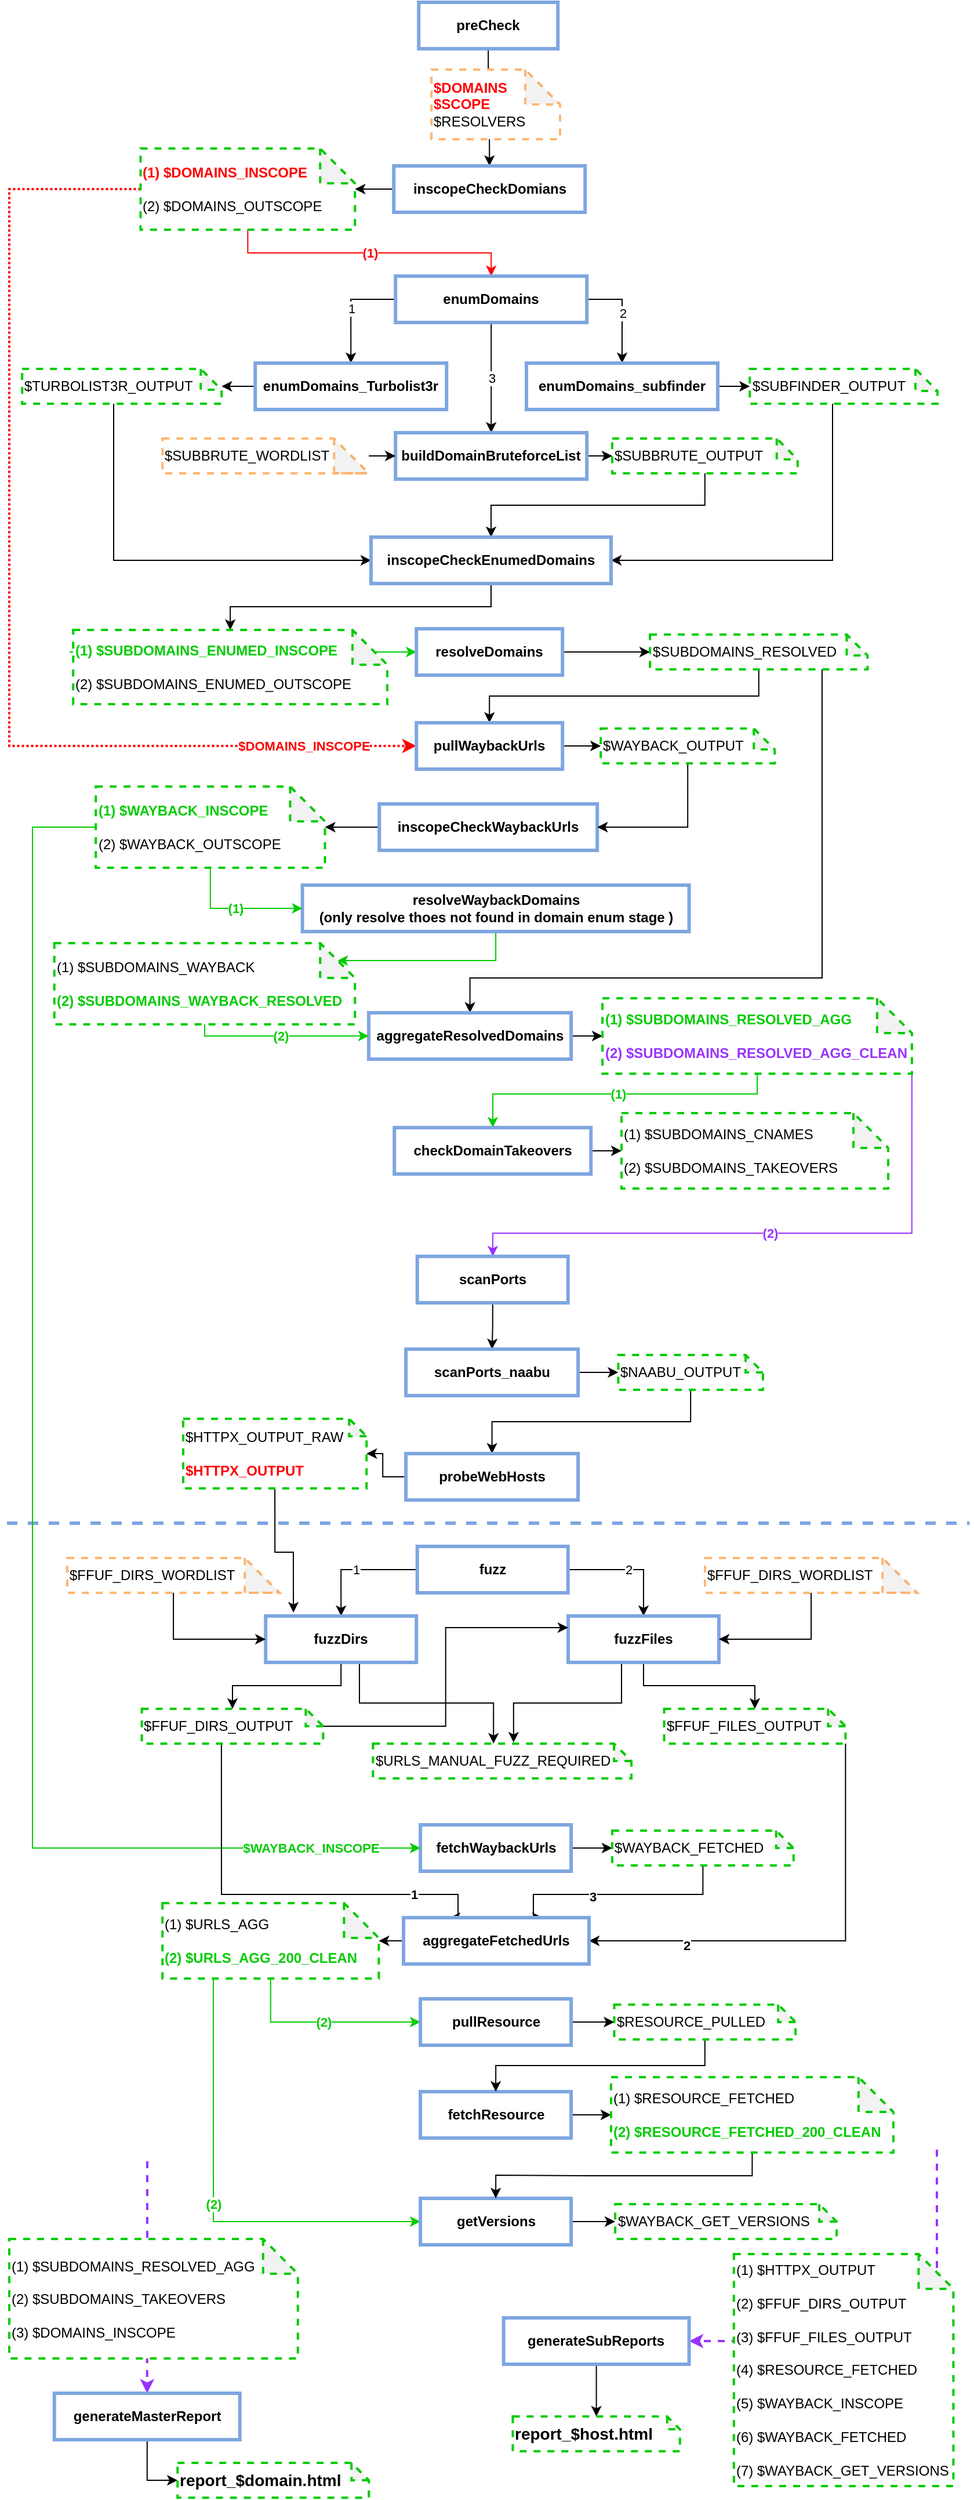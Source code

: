 <mxfile version="16.1.0" type="github">
  <diagram id="LXGc0nrao9tOf8FtnGRV" name="Page-1">
    <mxGraphModel dx="1422" dy="1840" grid="1" gridSize="10" guides="1" tooltips="1" connect="1" arrows="1" fold="1" page="1" pageScale="1" pageWidth="850" pageHeight="1100" math="0" shadow="0">
      <root>
        <mxCell id="0" />
        <mxCell id="1" parent="0" />
        <mxCell id="hxtKhS2xhQQcA1EdJUfB-22" value="" style="endArrow=classic;html=1;rounded=0;fontColor=default;strokeColor=#9933FF;strokeWidth=2;dashed=1;entryX=1;entryY=0.5;entryDx=0;entryDy=0;" parent="1" target="hxtKhS2xhQQcA1EdJUfB-13" edge="1">
          <mxGeometry width="50" height="50" relative="1" as="geometry">
            <mxPoint x="810" y="790" as="sourcePoint" />
            <mxPoint x="609.0" y="952" as="targetPoint" />
            <Array as="points">
              <mxPoint x="810" y="955" />
            </Array>
          </mxGeometry>
        </mxCell>
        <mxCell id="hxtKhS2xhQQcA1EdJUfB-20" value="" style="endArrow=classic;html=1;rounded=0;fontColor=default;strokeColor=#9933FF;strokeWidth=2;dashed=1;entryX=0.5;entryY=0;entryDx=0;entryDy=0;" parent="1" target="hxtKhS2xhQQcA1EdJUfB-14" edge="1">
          <mxGeometry width="50" height="50" relative="1" as="geometry">
            <mxPoint x="129" y="800" as="sourcePoint" />
            <mxPoint x="128.62" y="990" as="targetPoint" />
          </mxGeometry>
        </mxCell>
        <mxCell id="cuUn9cVlMo7e2SbROQ6p-47" style="edgeStyle=orthogonalEdgeStyle;rounded=0;orthogonalLoop=1;jettySize=auto;html=1;entryX=0;entryY=0.5;entryDx=0;entryDy=0;exitX=0;exitY=0.5;exitDx=0;exitDy=0;exitPerimeter=0;" parent="1" edge="1">
          <mxGeometry relative="1" as="geometry">
            <Array as="points">
              <mxPoint x="80" y="575" />
              <mxPoint x="80" y="790" />
            </Array>
            <mxPoint x="156.88" y="575" as="sourcePoint" />
          </mxGeometry>
        </mxCell>
        <mxCell id="lCqJjcsIj8VYBYGs8iK9-1" style="edgeStyle=orthogonalEdgeStyle;rounded=0;orthogonalLoop=1;jettySize=auto;html=1;entryX=0.5;entryY=0;entryDx=0;entryDy=0;" parent="1" source="lCqJjcsIj8VYBYGs8iK9-2" target="lCqJjcsIj8VYBYGs8iK9-10" edge="1">
          <mxGeometry relative="1" as="geometry">
            <mxPoint x="423.12" y="-921" as="targetPoint" />
          </mxGeometry>
        </mxCell>
        <mxCell id="lCqJjcsIj8VYBYGs8iK9-2" value="preCheck" style="rounded=0;whiteSpace=wrap;html=1;strokeColor=#7EA6E0;strokeWidth=3;fontStyle=1" parent="1" vertex="1">
          <mxGeometry x="363.12" y="-1061" width="120" height="40" as="geometry" />
        </mxCell>
        <mxCell id="lCqJjcsIj8VYBYGs8iK9-3" value="&lt;div&gt;&lt;b&gt;&lt;font color=&quot;#FF0000&quot;&gt;$DOMAINS&lt;/font&gt;&lt;/b&gt;&lt;/div&gt;&lt;div&gt;&lt;b&gt;&lt;font color=&quot;#FF0000&quot;&gt;$SCOPE&lt;/font&gt;&lt;/b&gt;&lt;/div&gt;&lt;div&gt;$RESOLVERS&lt;br&gt;&lt;/div&gt;" style="shape=note;whiteSpace=wrap;html=1;backgroundOutline=1;darkOpacity=0.05;dashed=1;align=left;strokeColor=#FFB570;strokeWidth=2;" parent="1" vertex="1">
          <mxGeometry x="374.12" y="-1003" width="110.88" height="60" as="geometry" />
        </mxCell>
        <mxCell id="lCqJjcsIj8VYBYGs8iK9-9" style="edgeStyle=orthogonalEdgeStyle;rounded=0;orthogonalLoop=1;jettySize=auto;html=1;" parent="1" source="lCqJjcsIj8VYBYGs8iK9-10" target="lCqJjcsIj8VYBYGs8iK9-14" edge="1">
          <mxGeometry relative="1" as="geometry" />
        </mxCell>
        <mxCell id="lCqJjcsIj8VYBYGs8iK9-10" value="inscopeCheckDomians" style="rounded=0;whiteSpace=wrap;html=1;strokeColor=#7EA6E0;strokeWidth=3;fontStyle=1" parent="1" vertex="1">
          <mxGeometry x="341.62" y="-920" width="165" height="40" as="geometry" />
        </mxCell>
        <mxCell id="lCqJjcsIj8VYBYGs8iK9-11" value="(1)" style="edgeStyle=orthogonalEdgeStyle;rounded=0;orthogonalLoop=1;jettySize=auto;html=1;strokeColor=#FF0000;fontColor=#FF0000;fontStyle=1;exitX=0.5;exitY=1;exitDx=0;exitDy=0;exitPerimeter=0;" parent="1" source="lCqJjcsIj8VYBYGs8iK9-14" target="lCqJjcsIj8VYBYGs8iK9-18" edge="1">
          <mxGeometry relative="1" as="geometry" />
        </mxCell>
        <mxCell id="hxtKhS2xhQQcA1EdJUfB-1" style="edgeStyle=orthogonalEdgeStyle;rounded=0;orthogonalLoop=1;jettySize=auto;html=1;entryX=0;entryY=0.5;entryDx=0;entryDy=0;fontColor=default;strokeColor=#FF0000;dashed=1;strokeWidth=2;dashPattern=1 1;" parent="1" source="lCqJjcsIj8VYBYGs8iK9-14" target="lCqJjcsIj8VYBYGs8iK9-43" edge="1">
          <mxGeometry relative="1" as="geometry">
            <Array as="points">
              <mxPoint x="10" y="-900" />
              <mxPoint x="10" y="-420" />
            </Array>
          </mxGeometry>
        </mxCell>
        <mxCell id="hxtKhS2xhQQcA1EdJUfB-2" value="&lt;font color=&quot;#FF0000&quot;&gt;&lt;b&gt;$DOMAINS_INSCOPE&lt;/b&gt;&lt;/font&gt;" style="edgeLabel;html=1;align=center;verticalAlign=middle;resizable=0;points=[];fontColor=default;" parent="hxtKhS2xhQQcA1EdJUfB-1" vertex="1" connectable="0">
          <mxGeometry x="0.837" y="-2" relative="1" as="geometry">
            <mxPoint x="-21" y="-2" as="offset" />
          </mxGeometry>
        </mxCell>
        <mxCell id="lCqJjcsIj8VYBYGs8iK9-14" value="&lt;div&gt;&lt;font color=&quot;#FF0000&quot;&gt;&lt;b&gt;(1) $DOMAINS_INSCOPE&lt;/b&gt;&lt;/font&gt;&lt;/div&gt;&lt;div&gt;&lt;br&gt;&lt;/div&gt;&lt;div&gt;(2) $DOMAINS_OUTSCOPE&lt;/div&gt;" style="shape=note;whiteSpace=wrap;html=1;backgroundOutline=1;darkOpacity=0.05;dashed=1;align=left;strokeColor=#00CC00;strokeWidth=2;" parent="1" vertex="1">
          <mxGeometry x="123.24" y="-935" width="184.88" height="70" as="geometry" />
        </mxCell>
        <mxCell id="lCqJjcsIj8VYBYGs8iK9-15" value="2" style="edgeStyle=orthogonalEdgeStyle;rounded=0;orthogonalLoop=1;jettySize=auto;html=1;entryX=0.5;entryY=0;entryDx=0;entryDy=0;exitX=1;exitY=0.5;exitDx=0;exitDy=0;" parent="1" source="lCqJjcsIj8VYBYGs8iK9-18" target="lCqJjcsIj8VYBYGs8iK9-22" edge="1">
          <mxGeometry relative="1" as="geometry">
            <mxPoint x="558.12" y="-694" as="targetPoint" />
          </mxGeometry>
        </mxCell>
        <mxCell id="lCqJjcsIj8VYBYGs8iK9-16" value="1" style="edgeStyle=orthogonalEdgeStyle;rounded=0;orthogonalLoop=1;jettySize=auto;html=1;exitX=0;exitY=0.5;exitDx=0;exitDy=0;entryX=0.5;entryY=0;entryDx=0;entryDy=0;" parent="1" source="lCqJjcsIj8VYBYGs8iK9-18" target="lCqJjcsIj8VYBYGs8iK9-20" edge="1">
          <mxGeometry relative="1" as="geometry" />
        </mxCell>
        <mxCell id="lCqJjcsIj8VYBYGs8iK9-17" value="3" style="edgeStyle=orthogonalEdgeStyle;rounded=0;orthogonalLoop=1;jettySize=auto;html=1;entryX=0.5;entryY=0;entryDx=0;entryDy=0;" parent="1" source="lCqJjcsIj8VYBYGs8iK9-18" target="lCqJjcsIj8VYBYGs8iK9-28" edge="1">
          <mxGeometry relative="1" as="geometry" />
        </mxCell>
        <mxCell id="lCqJjcsIj8VYBYGs8iK9-18" value="enumDomains" style="rounded=0;whiteSpace=wrap;html=1;strokeColor=#7EA6E0;strokeWidth=3;fontStyle=1" parent="1" vertex="1">
          <mxGeometry x="343.12" y="-825" width="165" height="40" as="geometry" />
        </mxCell>
        <mxCell id="lCqJjcsIj8VYBYGs8iK9-19" value="" style="edgeStyle=orthogonalEdgeStyle;rounded=0;orthogonalLoop=1;jettySize=auto;html=1;" parent="1" source="lCqJjcsIj8VYBYGs8iK9-20" target="lCqJjcsIj8VYBYGs8iK9-24" edge="1">
          <mxGeometry relative="1" as="geometry" />
        </mxCell>
        <mxCell id="lCqJjcsIj8VYBYGs8iK9-20" value="enumDomains_Turbolist3r" style="rounded=0;whiteSpace=wrap;html=1;strokeColor=#7EA6E0;strokeWidth=3;fontStyle=1" parent="1" vertex="1">
          <mxGeometry x="222.12" y="-750" width="165" height="40" as="geometry" />
        </mxCell>
        <mxCell id="lCqJjcsIj8VYBYGs8iK9-94" value="" style="edgeStyle=orthogonalEdgeStyle;rounded=0;orthogonalLoop=1;jettySize=auto;html=1;fontColor=#00CC00;strokeColor=#000000;" parent="1" source="lCqJjcsIj8VYBYGs8iK9-22" target="lCqJjcsIj8VYBYGs8iK9-26" edge="1">
          <mxGeometry relative="1" as="geometry" />
        </mxCell>
        <mxCell id="lCqJjcsIj8VYBYGs8iK9-22" value="enumDomains_subfinder" style="rounded=0;whiteSpace=wrap;html=1;strokeColor=#7EA6E0;strokeWidth=3;fontStyle=1" parent="1" vertex="1">
          <mxGeometry x="456" y="-750" width="165" height="40" as="geometry" />
        </mxCell>
        <mxCell id="lCqJjcsIj8VYBYGs8iK9-96" style="edgeStyle=orthogonalEdgeStyle;rounded=0;orthogonalLoop=1;jettySize=auto;html=1;entryX=0;entryY=0.5;entryDx=0;entryDy=0;fontColor=#00CC00;strokeColor=#000000;" parent="1" source="lCqJjcsIj8VYBYGs8iK9-24" target="lCqJjcsIj8VYBYGs8iK9-34" edge="1">
          <mxGeometry relative="1" as="geometry">
            <Array as="points">
              <mxPoint x="100" y="-580" />
            </Array>
          </mxGeometry>
        </mxCell>
        <mxCell id="lCqJjcsIj8VYBYGs8iK9-24" value="$TURBOLIST3R_OUTPUT" style="shape=note;whiteSpace=wrap;html=1;backgroundOutline=1;darkOpacity=0.05;dashed=1;align=left;strokeColor=#00CC00;strokeWidth=2;size=18;" parent="1" vertex="1">
          <mxGeometry x="21.12" y="-745" width="172" height="30" as="geometry" />
        </mxCell>
        <mxCell id="lCqJjcsIj8VYBYGs8iK9-95" style="edgeStyle=orthogonalEdgeStyle;rounded=0;orthogonalLoop=1;jettySize=auto;html=1;entryX=1;entryY=0.5;entryDx=0;entryDy=0;fontColor=#00CC00;strokeColor=#000000;" parent="1" source="lCqJjcsIj8VYBYGs8iK9-26" target="lCqJjcsIj8VYBYGs8iK9-34" edge="1">
          <mxGeometry relative="1" as="geometry">
            <Array as="points">
              <mxPoint x="720" y="-580" />
            </Array>
          </mxGeometry>
        </mxCell>
        <mxCell id="lCqJjcsIj8VYBYGs8iK9-26" value="$SUBFINDER_OUTPUT" style="shape=note;whiteSpace=wrap;html=1;backgroundOutline=1;darkOpacity=0.05;dashed=1;align=left;strokeColor=#00CC00;strokeWidth=2;size=19;" parent="1" vertex="1">
          <mxGeometry x="648.62" y="-745" width="161.88" height="30" as="geometry" />
        </mxCell>
        <mxCell id="lCqJjcsIj8VYBYGs8iK9-27" value="" style="edgeStyle=orthogonalEdgeStyle;rounded=0;orthogonalLoop=1;jettySize=auto;html=1;" parent="1" source="lCqJjcsIj8VYBYGs8iK9-28" target="lCqJjcsIj8VYBYGs8iK9-32" edge="1">
          <mxGeometry relative="1" as="geometry" />
        </mxCell>
        <mxCell id="lCqJjcsIj8VYBYGs8iK9-28" value="buildDomainBruteforceList" style="rounded=0;whiteSpace=wrap;html=1;strokeColor=#7EA6E0;strokeWidth=3;fontStyle=1" parent="1" vertex="1">
          <mxGeometry x="343.12" y="-690" width="165" height="40" as="geometry" />
        </mxCell>
        <mxCell id="lCqJjcsIj8VYBYGs8iK9-29" style="edgeStyle=orthogonalEdgeStyle;rounded=0;orthogonalLoop=1;jettySize=auto;html=1;entryX=0;entryY=0.5;entryDx=0;entryDy=0;" parent="1" source="lCqJjcsIj8VYBYGs8iK9-30" target="lCqJjcsIj8VYBYGs8iK9-28" edge="1">
          <mxGeometry relative="1" as="geometry" />
        </mxCell>
        <mxCell id="lCqJjcsIj8VYBYGs8iK9-30" value="$SUBBRUTE_WORDLIST" style="shape=note;whiteSpace=wrap;html=1;backgroundOutline=1;darkOpacity=0.05;dashed=1;align=left;strokeColor=#FFB570;strokeWidth=2;" parent="1" vertex="1">
          <mxGeometry x="142.12" y="-685" width="178" height="30" as="geometry" />
        </mxCell>
        <mxCell id="lCqJjcsIj8VYBYGs8iK9-31" value="" style="edgeStyle=orthogonalEdgeStyle;rounded=0;orthogonalLoop=1;jettySize=auto;html=1;exitX=0.5;exitY=1;exitDx=0;exitDy=0;exitPerimeter=0;" parent="1" source="lCqJjcsIj8VYBYGs8iK9-32" target="lCqJjcsIj8VYBYGs8iK9-34" edge="1">
          <mxGeometry relative="1" as="geometry" />
        </mxCell>
        <mxCell id="lCqJjcsIj8VYBYGs8iK9-32" value="$SUBBRUTE_OUTPUT" style="shape=note;whiteSpace=wrap;html=1;backgroundOutline=1;darkOpacity=0.05;dashed=1;align=left;strokeColor=#00CC00;strokeWidth=2;size=18;" parent="1" vertex="1">
          <mxGeometry x="530" y="-685" width="159.88" height="30" as="geometry" />
        </mxCell>
        <mxCell id="lCqJjcsIj8VYBYGs8iK9-33" style="edgeStyle=orthogonalEdgeStyle;rounded=0;orthogonalLoop=1;jettySize=auto;html=1;entryX=0.5;entryY=0;entryDx=0;entryDy=0;entryPerimeter=0;exitX=0.5;exitY=1;exitDx=0;exitDy=0;" parent="1" source="lCqJjcsIj8VYBYGs8iK9-34" target="lCqJjcsIj8VYBYGs8iK9-36" edge="1">
          <mxGeometry relative="1" as="geometry" />
        </mxCell>
        <mxCell id="lCqJjcsIj8VYBYGs8iK9-34" value="inscopeCheckEnumedDomains" style="rounded=0;whiteSpace=wrap;html=1;strokeColor=#7EA6E0;strokeWidth=3;fontStyle=1" parent="1" vertex="1">
          <mxGeometry x="322" y="-600" width="207" height="40" as="geometry" />
        </mxCell>
        <mxCell id="lCqJjcsIj8VYBYGs8iK9-35" value="(1)" style="edgeStyle=orthogonalEdgeStyle;rounded=0;orthogonalLoop=1;jettySize=auto;html=1;exitX=-0.011;exitY=0.297;exitDx=0;exitDy=0;exitPerimeter=0;fontStyle=1;fontColor=#00CC00;strokeColor=#00CC00;" parent="1" source="lCqJjcsIj8VYBYGs8iK9-36" target="lCqJjcsIj8VYBYGs8iK9-38" edge="1">
          <mxGeometry relative="1" as="geometry" />
        </mxCell>
        <mxCell id="lCqJjcsIj8VYBYGs8iK9-36" value="&lt;div&gt;&lt;font color=&quot;#00CC00&quot;&gt;&lt;b&gt;(1) $SUBDOMAINS_ENUMED_INSCOPE&lt;/b&gt;&lt;/font&gt;&lt;/div&gt;&lt;div&gt;&lt;br&gt;&lt;/div&gt;&lt;div&gt;(2) $SUBDOMAINS_ENUMED_OUTSCOPE&lt;/div&gt;" style="shape=note;whiteSpace=wrap;html=1;backgroundOutline=1;darkOpacity=0.05;dashed=1;align=left;strokeColor=#00CC00;strokeWidth=2;" parent="1" vertex="1">
          <mxGeometry x="65.12" y="-520" width="270.88" height="64" as="geometry" />
        </mxCell>
        <mxCell id="lCqJjcsIj8VYBYGs8iK9-37" value="" style="edgeStyle=orthogonalEdgeStyle;rounded=0;orthogonalLoop=1;jettySize=auto;html=1;" parent="1" source="lCqJjcsIj8VYBYGs8iK9-38" target="lCqJjcsIj8VYBYGs8iK9-41" edge="1">
          <mxGeometry relative="1" as="geometry" />
        </mxCell>
        <mxCell id="lCqJjcsIj8VYBYGs8iK9-38" value="resolveDomains" style="rounded=0;whiteSpace=wrap;html=1;strokeColor=#7EA6E0;strokeWidth=3;fontStyle=1" parent="1" vertex="1">
          <mxGeometry x="361.12" y="-521" width="126" height="40" as="geometry" />
        </mxCell>
        <mxCell id="lCqJjcsIj8VYBYGs8iK9-39" value="" style="edgeStyle=orthogonalEdgeStyle;rounded=0;orthogonalLoop=1;jettySize=auto;html=1;exitX=0.5;exitY=1;exitDx=0;exitDy=0;exitPerimeter=0;" parent="1" source="lCqJjcsIj8VYBYGs8iK9-41" target="lCqJjcsIj8VYBYGs8iK9-43" edge="1">
          <mxGeometry relative="1" as="geometry" />
        </mxCell>
        <mxCell id="lCqJjcsIj8VYBYGs8iK9-105" style="edgeStyle=orthogonalEdgeStyle;rounded=0;orthogonalLoop=1;jettySize=auto;html=1;entryX=0.5;entryY=0;entryDx=0;entryDy=0;fontColor=#00CC00;strokeColor=default;exitX=0.791;exitY=0.967;exitDx=0;exitDy=0;exitPerimeter=0;" parent="1" source="lCqJjcsIj8VYBYGs8iK9-41" target="lCqJjcsIj8VYBYGs8iK9-55" edge="1">
          <mxGeometry relative="1" as="geometry">
            <Array as="points">
              <mxPoint x="711" y="-220" />
              <mxPoint x="407" y="-220" />
            </Array>
          </mxGeometry>
        </mxCell>
        <mxCell id="lCqJjcsIj8VYBYGs8iK9-41" value="$SUBDOMAINS_RESOLVED" style="shape=note;whiteSpace=wrap;html=1;backgroundOutline=1;darkOpacity=0.05;dashed=1;align=left;strokeColor=#00CC00;strokeWidth=2;size=18;" parent="1" vertex="1">
          <mxGeometry x="562.56" y="-516" width="187.63" height="30" as="geometry" />
        </mxCell>
        <mxCell id="lCqJjcsIj8VYBYGs8iK9-93" value="" style="edgeStyle=orthogonalEdgeStyle;rounded=0;orthogonalLoop=1;jettySize=auto;html=1;fontColor=#00CC00;strokeColor=default;" parent="1" source="lCqJjcsIj8VYBYGs8iK9-43" target="lCqJjcsIj8VYBYGs8iK9-92" edge="1">
          <mxGeometry relative="1" as="geometry" />
        </mxCell>
        <mxCell id="lCqJjcsIj8VYBYGs8iK9-43" value="pullWaybackUrls" style="rounded=0;whiteSpace=wrap;html=1;strokeColor=#7EA6E0;strokeWidth=3;fontStyle=1" parent="1" vertex="1">
          <mxGeometry x="361.12" y="-440" width="126" height="40" as="geometry" />
        </mxCell>
        <mxCell id="lCqJjcsIj8VYBYGs8iK9-99" value="" style="edgeStyle=orthogonalEdgeStyle;rounded=0;orthogonalLoop=1;jettySize=auto;html=1;fontColor=#00CC00;strokeColor=default;" parent="1" source="lCqJjcsIj8VYBYGs8iK9-49" target="lCqJjcsIj8VYBYGs8iK9-98" edge="1">
          <mxGeometry relative="1" as="geometry" />
        </mxCell>
        <mxCell id="lCqJjcsIj8VYBYGs8iK9-49" value="inscopeCheckWaybackUrls" style="rounded=0;whiteSpace=wrap;html=1;strokeColor=#7EA6E0;strokeWidth=3;fontStyle=1" parent="1" vertex="1">
          <mxGeometry x="329.12" y="-370" width="188" height="40" as="geometry" />
        </mxCell>
        <mxCell id="lCqJjcsIj8VYBYGs8iK9-103" style="edgeStyle=orthogonalEdgeStyle;rounded=0;orthogonalLoop=1;jettySize=auto;html=1;entryX=0;entryY=0;entryDx=244.25;entryDy=15;entryPerimeter=0;fontColor=#00CC00;strokeColor=#00CC00;" parent="1" source="lCqJjcsIj8VYBYGs8iK9-51" target="lCqJjcsIj8VYBYGs8iK9-102" edge="1">
          <mxGeometry relative="1" as="geometry">
            <Array as="points">
              <mxPoint x="430" y="-235" />
            </Array>
          </mxGeometry>
        </mxCell>
        <mxCell id="lCqJjcsIj8VYBYGs8iK9-51" value="&lt;div&gt;resolveWaybackDomains&lt;/div&gt;&lt;div&gt;(only resolve thoes not found in domain enum stage )&lt;br&gt;&lt;/div&gt;" style="rounded=0;whiteSpace=wrap;html=1;strokeColor=#7EA6E0;strokeWidth=3;fontStyle=1" parent="1" vertex="1">
          <mxGeometry x="262.81" y="-300" width="333.5" height="40" as="geometry" />
        </mxCell>
        <mxCell id="lCqJjcsIj8VYBYGs8iK9-54" value="" style="edgeStyle=orthogonalEdgeStyle;rounded=0;orthogonalLoop=1;jettySize=auto;html=1;fontColor=#33FF33;" parent="1" source="lCqJjcsIj8VYBYGs8iK9-55" target="lCqJjcsIj8VYBYGs8iK9-59" edge="1">
          <mxGeometry relative="1" as="geometry" />
        </mxCell>
        <mxCell id="lCqJjcsIj8VYBYGs8iK9-55" value="aggregateResolvedDomains" style="rounded=0;whiteSpace=wrap;html=1;strokeColor=#7EA6E0;strokeWidth=3;fontStyle=1" parent="1" vertex="1">
          <mxGeometry x="320" y="-190" width="174.56" height="40" as="geometry" />
        </mxCell>
        <mxCell id="lCqJjcsIj8VYBYGs8iK9-56" value="(1)" style="edgeStyle=orthogonalEdgeStyle;rounded=0;orthogonalLoop=1;jettySize=auto;html=1;fontColor=#00CC00;fontStyle=1;strokeColor=#00CC00;exitX=0.5;exitY=1;exitDx=0;exitDy=0;exitPerimeter=0;" parent="1" source="lCqJjcsIj8VYBYGs8iK9-59" target="lCqJjcsIj8VYBYGs8iK9-61" edge="1">
          <mxGeometry relative="1" as="geometry">
            <Array as="points">
              <mxPoint x="655" y="-120" />
              <mxPoint x="427" y="-120" />
            </Array>
          </mxGeometry>
        </mxCell>
        <mxCell id="lCqJjcsIj8VYBYGs8iK9-106" value="(2)" style="edgeStyle=orthogonalEdgeStyle;rounded=0;orthogonalLoop=1;jettySize=auto;html=1;fontColor=#9933FF;strokeColor=#9933FF;exitX=1;exitY=1;exitDx=0;exitDy=0;exitPerimeter=0;fontStyle=1" parent="1" source="lCqJjcsIj8VYBYGs8iK9-59" target="lCqJjcsIj8VYBYGs8iK9-64" edge="1">
          <mxGeometry relative="1" as="geometry">
            <Array as="points">
              <mxPoint x="788" />
              <mxPoint x="427" />
            </Array>
          </mxGeometry>
        </mxCell>
        <mxCell id="lCqJjcsIj8VYBYGs8iK9-59" value="&lt;div&gt;&lt;font color=&quot;#00CC00&quot;&gt;&lt;b&gt;(1) $SUBDOMAINS_RESOLVED_AGG&lt;/b&gt;&lt;/font&gt;&lt;/div&gt;&lt;div&gt;&lt;br&gt;&lt;/div&gt;&lt;div&gt;&lt;font color=&quot;#9933FF&quot;&gt;&lt;b&gt;(2) $SUBDOMAINS_RESOLVED_AGG_CLEAN&lt;/b&gt;&lt;/font&gt;&lt;/div&gt;" style="shape=note;whiteSpace=wrap;html=1;backgroundOutline=1;darkOpacity=0.05;dashed=1;align=left;strokeColor=#00CC00;strokeWidth=2;" parent="1" vertex="1">
          <mxGeometry x="521.56" y="-202.5" width="266.88" height="65" as="geometry" />
        </mxCell>
        <mxCell id="lCqJjcsIj8VYBYGs8iK9-60" value="" style="edgeStyle=orthogonalEdgeStyle;rounded=0;orthogonalLoop=1;jettySize=auto;html=1;fontColor=#9933FF;strokeColor=#000000;" parent="1" source="lCqJjcsIj8VYBYGs8iK9-61" target="lCqJjcsIj8VYBYGs8iK9-62" edge="1">
          <mxGeometry relative="1" as="geometry" />
        </mxCell>
        <mxCell id="lCqJjcsIj8VYBYGs8iK9-61" value="checkDomainTakeovers" style="rounded=0;whiteSpace=wrap;html=1;strokeColor=#7EA6E0;strokeWidth=3;fontStyle=1" parent="1" vertex="1">
          <mxGeometry x="342.12" y="-91" width="169.5" height="40" as="geometry" />
        </mxCell>
        <mxCell id="lCqJjcsIj8VYBYGs8iK9-62" value="&lt;div&gt;(1) $SUBDOMAINS_CNAMES&lt;/div&gt;&lt;div&gt;&lt;br&gt;&lt;/div&gt;&lt;div&gt;(2) $SUBDOMAINS_TAKEOVERS&lt;/div&gt;" style="shape=note;whiteSpace=wrap;html=1;backgroundOutline=1;darkOpacity=0.05;dashed=1;align=left;strokeColor=#00CC00;strokeWidth=2;" parent="1" vertex="1">
          <mxGeometry x="538" y="-103.5" width="230" height="65" as="geometry" />
        </mxCell>
        <mxCell id="lCqJjcsIj8VYBYGs8iK9-63" value="" style="edgeStyle=orthogonalEdgeStyle;rounded=0;orthogonalLoop=1;jettySize=auto;html=1;fontColor=#9933FF;strokeColor=#000000;strokeWidth=1;" parent="1" source="lCqJjcsIj8VYBYGs8iK9-64" target="lCqJjcsIj8VYBYGs8iK9-66" edge="1">
          <mxGeometry relative="1" as="geometry" />
        </mxCell>
        <mxCell id="lCqJjcsIj8VYBYGs8iK9-64" value="scanPorts" style="rounded=0;whiteSpace=wrap;html=1;strokeColor=#7EA6E0;strokeWidth=3;fontStyle=1" parent="1" vertex="1">
          <mxGeometry x="361.87" y="20" width="130" height="40" as="geometry" />
        </mxCell>
        <mxCell id="lCqJjcsIj8VYBYGs8iK9-65" value="" style="edgeStyle=orthogonalEdgeStyle;rounded=0;orthogonalLoop=1;jettySize=auto;html=1;fontColor=#000000;strokeColor=#000000;strokeWidth=1;" parent="1" source="lCqJjcsIj8VYBYGs8iK9-66" target="lCqJjcsIj8VYBYGs8iK9-69" edge="1">
          <mxGeometry relative="1" as="geometry" />
        </mxCell>
        <mxCell id="lCqJjcsIj8VYBYGs8iK9-66" value="scanPorts_naabu" style="rounded=0;whiteSpace=wrap;html=1;strokeColor=#7EA6E0;strokeWidth=3;fontStyle=1" parent="1" vertex="1">
          <mxGeometry x="352.05" y="100" width="148.5" height="40" as="geometry" />
        </mxCell>
        <mxCell id="lCqJjcsIj8VYBYGs8iK9-67" value="" style="endArrow=none;dashed=1;html=1;rounded=0;fontColor=#9933FF;strokeColor=#7EA6E0;strokeWidth=3;" parent="1" edge="1">
          <mxGeometry width="50" height="50" relative="1" as="geometry">
            <mxPoint x="7.99" y="250" as="sourcePoint" />
            <mxPoint x="838.24" y="250" as="targetPoint" />
          </mxGeometry>
        </mxCell>
        <mxCell id="lCqJjcsIj8VYBYGs8iK9-107" style="edgeStyle=orthogonalEdgeStyle;rounded=0;orthogonalLoop=1;jettySize=auto;html=1;entryX=0.5;entryY=0;entryDx=0;entryDy=0;fontColor=#000000;strokeColor=default;exitX=0.5;exitY=1;exitDx=0;exitDy=0;exitPerimeter=0;" parent="1" source="lCqJjcsIj8VYBYGs8iK9-69" target="lCqJjcsIj8VYBYGs8iK9-71" edge="1">
          <mxGeometry relative="1" as="geometry" />
        </mxCell>
        <mxCell id="lCqJjcsIj8VYBYGs8iK9-69" value="&lt;div&gt;$NAABU_OUTPUT&lt;/div&gt;" style="shape=note;whiteSpace=wrap;html=1;backgroundOutline=1;darkOpacity=0.05;dashed=1;align=left;strokeColor=#00CC00;strokeWidth=2;size=15;" parent="1" vertex="1">
          <mxGeometry x="535.22" y="105" width="124.78" height="30" as="geometry" />
        </mxCell>
        <mxCell id="lCqJjcsIj8VYBYGs8iK9-109" value="" style="edgeStyle=orthogonalEdgeStyle;rounded=0;orthogonalLoop=1;jettySize=auto;html=1;fontColor=#000000;strokeColor=default;" parent="1" source="lCqJjcsIj8VYBYGs8iK9-71" target="lCqJjcsIj8VYBYGs8iK9-108" edge="1">
          <mxGeometry relative="1" as="geometry" />
        </mxCell>
        <mxCell id="lCqJjcsIj8VYBYGs8iK9-71" value="probeWebHosts" style="rounded=0;whiteSpace=wrap;html=1;strokeColor=#7EA6E0;strokeWidth=3;fontStyle=1" parent="1" vertex="1">
          <mxGeometry x="352.05" y="190" width="148.5" height="40" as="geometry" />
        </mxCell>
        <mxCell id="lCqJjcsIj8VYBYGs8iK9-77" value="1" style="edgeStyle=orthogonalEdgeStyle;rounded=0;orthogonalLoop=1;jettySize=auto;html=1;fontColor=default;strokeColor=default;strokeWidth=1;entryX=0.5;entryY=0;entryDx=0;entryDy=0;exitX=0;exitY=0.5;exitDx=0;exitDy=0;" parent="1" source="lCqJjcsIj8VYBYGs8iK9-80" target="lCqJjcsIj8VYBYGs8iK9-82" edge="1">
          <mxGeometry relative="1" as="geometry" />
        </mxCell>
        <mxCell id="lCqJjcsIj8VYBYGs8iK9-78" value="2" style="edgeStyle=orthogonalEdgeStyle;rounded=0;orthogonalLoop=1;jettySize=auto;html=1;entryX=0.5;entryY=0;entryDx=0;entryDy=0;fontColor=default;strokeColor=default;strokeWidth=1;exitX=1;exitY=0.5;exitDx=0;exitDy=0;" parent="1" source="lCqJjcsIj8VYBYGs8iK9-80" target="lCqJjcsIj8VYBYGs8iK9-84" edge="1">
          <mxGeometry relative="1" as="geometry" />
        </mxCell>
        <mxCell id="lCqJjcsIj8VYBYGs8iK9-80" value="fuzz" style="rounded=0;whiteSpace=wrap;html=1;strokeColor=#7EA6E0;strokeWidth=3;fontStyle=1" parent="1" vertex="1">
          <mxGeometry x="361.87" y="270" width="130" height="40" as="geometry" />
        </mxCell>
        <mxCell id="lCqJjcsIj8VYBYGs8iK9-115" value="" style="edgeStyle=orthogonalEdgeStyle;rounded=0;orthogonalLoop=1;jettySize=auto;html=1;fontColor=#000000;strokeColor=default;" parent="1" source="lCqJjcsIj8VYBYGs8iK9-82" target="lCqJjcsIj8VYBYGs8iK9-114" edge="1">
          <mxGeometry relative="1" as="geometry" />
        </mxCell>
        <mxCell id="lCqJjcsIj8VYBYGs8iK9-122" style="edgeStyle=orthogonalEdgeStyle;rounded=0;orthogonalLoop=1;jettySize=auto;html=1;entryX=0;entryY=0;entryDx=103.94;entryDy=0;entryPerimeter=0;fontColor=#000000;strokeColor=default;exitX=0.622;exitY=1;exitDx=0;exitDy=0;exitPerimeter=0;" parent="1" source="lCqJjcsIj8VYBYGs8iK9-82" target="lCqJjcsIj8VYBYGs8iK9-121" edge="1">
          <mxGeometry relative="1" as="geometry" />
        </mxCell>
        <mxCell id="lCqJjcsIj8VYBYGs8iK9-82" value="fuzzDirs" style="rounded=0;whiteSpace=wrap;html=1;strokeColor=#7EA6E0;strokeWidth=3;fontStyle=1" parent="1" vertex="1">
          <mxGeometry x="231.12" y="330" width="130" height="40" as="geometry" />
        </mxCell>
        <mxCell id="lCqJjcsIj8VYBYGs8iK9-120" value="" style="edgeStyle=orthogonalEdgeStyle;rounded=0;orthogonalLoop=1;jettySize=auto;html=1;fontColor=#000000;strokeColor=default;" parent="1" source="lCqJjcsIj8VYBYGs8iK9-84" target="lCqJjcsIj8VYBYGs8iK9-117" edge="1">
          <mxGeometry relative="1" as="geometry" />
        </mxCell>
        <mxCell id="lCqJjcsIj8VYBYGs8iK9-123" style="edgeStyle=orthogonalEdgeStyle;rounded=0;orthogonalLoop=1;jettySize=auto;html=1;entryX=0.544;entryY=-0.033;entryDx=0;entryDy=0;entryPerimeter=0;fontColor=#000000;strokeColor=default;exitX=0.354;exitY=1;exitDx=0;exitDy=0;exitPerimeter=0;" parent="1" source="lCqJjcsIj8VYBYGs8iK9-84" target="lCqJjcsIj8VYBYGs8iK9-121" edge="1">
          <mxGeometry relative="1" as="geometry" />
        </mxCell>
        <mxCell id="lCqJjcsIj8VYBYGs8iK9-84" value="fuzzFiles" style="rounded=0;whiteSpace=wrap;html=1;strokeColor=#7EA6E0;strokeWidth=3;fontStyle=1" parent="1" vertex="1">
          <mxGeometry x="492" y="330" width="130" height="40" as="geometry" />
        </mxCell>
        <mxCell id="lCqJjcsIj8VYBYGs8iK9-127" value="" style="edgeStyle=orthogonalEdgeStyle;rounded=0;orthogonalLoop=1;jettySize=auto;html=1;fontColor=#000000;strokeColor=default;" parent="1" source="lCqJjcsIj8VYBYGs8iK9-86" target="lCqJjcsIj8VYBYGs8iK9-124" edge="1">
          <mxGeometry relative="1" as="geometry" />
        </mxCell>
        <mxCell id="lCqJjcsIj8VYBYGs8iK9-86" value="fetchWaybackUrls" style="rounded=0;whiteSpace=wrap;html=1;strokeColor=#7EA6E0;strokeWidth=3;fontStyle=1" parent="1" vertex="1">
          <mxGeometry x="364.56" y="510" width="130" height="40" as="geometry" />
        </mxCell>
        <mxCell id="lCqJjcsIj8VYBYGs8iK9-97" style="edgeStyle=orthogonalEdgeStyle;rounded=0;orthogonalLoop=1;jettySize=auto;html=1;entryX=1;entryY=0.5;entryDx=0;entryDy=0;fontColor=#00CC00;strokeColor=default;exitX=0.5;exitY=1;exitDx=0;exitDy=0;exitPerimeter=0;" parent="1" source="lCqJjcsIj8VYBYGs8iK9-92" target="lCqJjcsIj8VYBYGs8iK9-49" edge="1">
          <mxGeometry relative="1" as="geometry" />
        </mxCell>
        <mxCell id="lCqJjcsIj8VYBYGs8iK9-92" value="$WAYBACK_OUTPUT" style="shape=note;whiteSpace=wrap;html=1;backgroundOutline=1;darkOpacity=0.05;dashed=1;align=left;strokeColor=#00CC00;strokeWidth=2;size=18;" parent="1" vertex="1">
          <mxGeometry x="520.12" y="-435" width="150" height="30" as="geometry" />
        </mxCell>
        <mxCell id="lCqJjcsIj8VYBYGs8iK9-100" value="(1)" style="edgeStyle=orthogonalEdgeStyle;rounded=0;orthogonalLoop=1;jettySize=auto;html=1;entryX=0;entryY=0.5;entryDx=0;entryDy=0;fontColor=#00CC00;strokeColor=#00CC00;fontStyle=1" parent="1" source="lCqJjcsIj8VYBYGs8iK9-98" target="lCqJjcsIj8VYBYGs8iK9-51" edge="1">
          <mxGeometry relative="1" as="geometry" />
        </mxCell>
        <mxCell id="lCqJjcsIj8VYBYGs8iK9-125" style="edgeStyle=orthogonalEdgeStyle;rounded=0;orthogonalLoop=1;jettySize=auto;html=1;fontColor=#000000;strokeColor=#00CC00;entryX=0;entryY=0.5;entryDx=0;entryDy=0;" parent="1" source="lCqJjcsIj8VYBYGs8iK9-98" target="lCqJjcsIj8VYBYGs8iK9-86" edge="1">
          <mxGeometry relative="1" as="geometry">
            <Array as="points">
              <mxPoint x="30" y="-350" />
              <mxPoint x="30" y="530" />
            </Array>
          </mxGeometry>
        </mxCell>
        <mxCell id="lCqJjcsIj8VYBYGs8iK9-126" value="&lt;font color=&quot;#00CC00&quot;&gt;&lt;b&gt;$WAYBACK_INSCOPE&lt;/b&gt;&lt;/font&gt;" style="edgeLabel;html=1;align=center;verticalAlign=middle;resizable=0;points=[];fontColor=#000000;" parent="lCqJjcsIj8VYBYGs8iK9-125" vertex="1" connectable="0">
          <mxGeometry x="0.791" y="-1" relative="1" as="geometry">
            <mxPoint x="38" y="-1" as="offset" />
          </mxGeometry>
        </mxCell>
        <mxCell id="lCqJjcsIj8VYBYGs8iK9-98" value="&lt;div&gt;&lt;font color=&quot;#00CC00&quot;&gt;&lt;b&gt;(1) $WAYBACK_INSCOPE&lt;/b&gt;&lt;/font&gt;&lt;/div&gt;&lt;div&gt;&lt;b&gt;&lt;br&gt;&lt;/b&gt;&lt;/div&gt;&lt;div&gt;(2) $WAYBACK_OUTSCOPE&lt;/div&gt;" style="shape=note;whiteSpace=wrap;html=1;backgroundOutline=1;darkOpacity=0.05;dashed=1;align=left;strokeColor=#00CC00;strokeWidth=2;" parent="1" vertex="1">
          <mxGeometry x="84.62" y="-385" width="197.63" height="70" as="geometry" />
        </mxCell>
        <mxCell id="lCqJjcsIj8VYBYGs8iK9-104" value="(2)" style="edgeStyle=orthogonalEdgeStyle;rounded=0;orthogonalLoop=1;jettySize=auto;html=1;entryX=0;entryY=0.5;entryDx=0;entryDy=0;fontColor=#00CC00;strokeColor=#00CC00;exitX=0.5;exitY=1;exitDx=0;exitDy=0;exitPerimeter=0;fontStyle=1" parent="1" source="lCqJjcsIj8VYBYGs8iK9-102" target="lCqJjcsIj8VYBYGs8iK9-55" edge="1">
          <mxGeometry relative="1" as="geometry">
            <Array as="points">
              <mxPoint x="179" y="-170" />
            </Array>
          </mxGeometry>
        </mxCell>
        <mxCell id="lCqJjcsIj8VYBYGs8iK9-102" value="&lt;div&gt;(1) $SUBDOMAINS_WAYBACK&lt;/div&gt;&lt;div&gt;&lt;br&gt;&lt;/div&gt;&lt;div&gt;&lt;font color=&quot;#00CC00&quot;&gt;&lt;b&gt;(2) $SUBDOMAINS_WAYBACK_RESOLVED&lt;/b&gt;&lt;/font&gt;&lt;br&gt;&lt;/div&gt;" style="shape=note;whiteSpace=wrap;html=1;backgroundOutline=1;darkOpacity=0.05;dashed=1;align=left;strokeColor=#00CC00;strokeWidth=2;" parent="1" vertex="1">
          <mxGeometry x="48.87" y="-250" width="259.25" height="70" as="geometry" />
        </mxCell>
        <mxCell id="lCqJjcsIj8VYBYGs8iK9-110" style="edgeStyle=orthogonalEdgeStyle;rounded=0;orthogonalLoop=1;jettySize=auto;html=1;entryX=0.184;entryY=-0.075;entryDx=0;entryDy=0;fontColor=#000000;strokeColor=default;exitX=0.5;exitY=1;exitDx=0;exitDy=0;exitPerimeter=0;entryPerimeter=0;" parent="1" source="lCqJjcsIj8VYBYGs8iK9-108" target="lCqJjcsIj8VYBYGs8iK9-82" edge="1">
          <mxGeometry relative="1" as="geometry" />
        </mxCell>
        <mxCell id="lCqJjcsIj8VYBYGs8iK9-108" value="&lt;div&gt;$HTTPX_OUTPUT_RAW&lt;br&gt;&lt;/div&gt;&lt;div&gt;&lt;br&gt;&lt;/div&gt;&lt;div&gt;&lt;font color=&quot;#FF0000&quot;&gt;&lt;b&gt;$HTTPX_OUTPUT&lt;/b&gt;&lt;/font&gt;&lt;/div&gt;" style="shape=note;whiteSpace=wrap;html=1;backgroundOutline=1;darkOpacity=0.05;dashed=1;align=left;strokeColor=#00CC00;strokeWidth=2;size=15;" parent="1" vertex="1">
          <mxGeometry x="160" y="160" width="158.12" height="60" as="geometry" />
        </mxCell>
        <mxCell id="lCqJjcsIj8VYBYGs8iK9-113" style="edgeStyle=orthogonalEdgeStyle;rounded=0;orthogonalLoop=1;jettySize=auto;html=1;entryX=0;entryY=0.5;entryDx=0;entryDy=0;fontColor=#000000;strokeColor=default;" parent="1" source="lCqJjcsIj8VYBYGs8iK9-111" target="lCqJjcsIj8VYBYGs8iK9-82" edge="1">
          <mxGeometry relative="1" as="geometry" />
        </mxCell>
        <mxCell id="lCqJjcsIj8VYBYGs8iK9-111" value="$FFUF_DIRS_WORDLIST" style="shape=note;whiteSpace=wrap;html=1;backgroundOutline=1;darkOpacity=0.05;dashed=1;align=left;strokeColor=#FFB570;strokeWidth=2;" parent="1" vertex="1">
          <mxGeometry x="60" y="280" width="183.12" height="30" as="geometry" />
        </mxCell>
        <mxCell id="lCqJjcsIj8VYBYGs8iK9-116" style="edgeStyle=orthogonalEdgeStyle;rounded=0;orthogonalLoop=1;jettySize=auto;html=1;entryX=0;entryY=0.25;entryDx=0;entryDy=0;fontColor=#000000;strokeColor=default;" parent="1" source="lCqJjcsIj8VYBYGs8iK9-114" target="lCqJjcsIj8VYBYGs8iK9-84" edge="1">
          <mxGeometry relative="1" as="geometry" />
        </mxCell>
        <mxCell id="lCqJjcsIj8VYBYGs8iK9-130" style="edgeStyle=orthogonalEdgeStyle;rounded=0;orthogonalLoop=1;jettySize=auto;html=1;entryX=0.25;entryY=0;entryDx=0;entryDy=0;fontColor=#000000;strokeColor=default;exitX=0.439;exitY=1.033;exitDx=0;exitDy=0;exitPerimeter=0;" parent="1" source="lCqJjcsIj8VYBYGs8iK9-114" target="lCqJjcsIj8VYBYGs8iK9-128" edge="1">
          <mxGeometry relative="1" as="geometry">
            <Array as="points">
              <mxPoint x="193" y="570" />
              <mxPoint x="397" y="570" />
            </Array>
          </mxGeometry>
        </mxCell>
        <mxCell id="hxtKhS2xhQQcA1EdJUfB-15" value="1" style="edgeLabel;html=1;align=center;verticalAlign=middle;resizable=0;points=[];fontColor=default;fontStyle=1" parent="lCqJjcsIj8VYBYGs8iK9-130" vertex="1" connectable="0">
          <mxGeometry x="0.639" relative="1" as="geometry">
            <mxPoint as="offset" />
          </mxGeometry>
        </mxCell>
        <mxCell id="lCqJjcsIj8VYBYGs8iK9-114" value="&lt;div&gt;$FFUF_DIRS_OUTPUT&lt;/div&gt;" style="shape=note;whiteSpace=wrap;html=1;backgroundOutline=1;darkOpacity=0.05;dashed=1;align=left;strokeColor=#00CC00;strokeWidth=2;size=15;" parent="1" vertex="1">
          <mxGeometry x="124.3" y="410" width="156.38" height="30" as="geometry" />
        </mxCell>
        <mxCell id="lCqJjcsIj8VYBYGs8iK9-131" style="edgeStyle=orthogonalEdgeStyle;rounded=0;orthogonalLoop=1;jettySize=auto;html=1;entryX=1;entryY=0.5;entryDx=0;entryDy=0;fontColor=#000000;strokeColor=default;exitX=1;exitY=1;exitDx=0;exitDy=0;exitPerimeter=0;" parent="1" source="lCqJjcsIj8VYBYGs8iK9-117" target="lCqJjcsIj8VYBYGs8iK9-128" edge="1">
          <mxGeometry relative="1" as="geometry" />
        </mxCell>
        <mxCell id="hxtKhS2xhQQcA1EdJUfB-16" value="2" style="edgeLabel;html=1;align=center;verticalAlign=middle;resizable=0;points=[];fontColor=default;fontStyle=1;" parent="lCqJjcsIj8VYBYGs8iK9-131" vertex="1" connectable="0">
          <mxGeometry x="0.571" y="4" relative="1" as="geometry">
            <mxPoint as="offset" />
          </mxGeometry>
        </mxCell>
        <mxCell id="lCqJjcsIj8VYBYGs8iK9-117" value="&lt;div&gt;$FFUF_FILES_OUTPUT&lt;/div&gt;" style="shape=note;whiteSpace=wrap;html=1;backgroundOutline=1;darkOpacity=0.05;dashed=1;align=left;strokeColor=#00CC00;strokeWidth=2;size=15;" parent="1" vertex="1">
          <mxGeometry x="574.81" y="410" width="156.38" height="30" as="geometry" />
        </mxCell>
        <mxCell id="lCqJjcsIj8VYBYGs8iK9-119" style="edgeStyle=orthogonalEdgeStyle;rounded=0;orthogonalLoop=1;jettySize=auto;html=1;entryX=1;entryY=0.5;entryDx=0;entryDy=0;fontColor=#000000;strokeColor=default;" parent="1" source="lCqJjcsIj8VYBYGs8iK9-118" target="lCqJjcsIj8VYBYGs8iK9-84" edge="1">
          <mxGeometry relative="1" as="geometry" />
        </mxCell>
        <mxCell id="lCqJjcsIj8VYBYGs8iK9-118" value="$FFUF_DIRS_WORDLIST" style="shape=note;whiteSpace=wrap;html=1;backgroundOutline=1;darkOpacity=0.05;dashed=1;align=left;strokeColor=#FFB570;strokeWidth=2;" parent="1" vertex="1">
          <mxGeometry x="610" y="280" width="183.12" height="30" as="geometry" />
        </mxCell>
        <mxCell id="lCqJjcsIj8VYBYGs8iK9-121" value="&lt;div&gt;$URLS_MANUAL_FUZZ_REQUIRED&lt;/div&gt;" style="shape=note;whiteSpace=wrap;html=1;backgroundOutline=1;darkOpacity=0.05;dashed=1;align=left;strokeColor=#00CC00;strokeWidth=2;size=15;" parent="1" vertex="1">
          <mxGeometry x="323.67" y="440" width="222.88" height="30" as="geometry" />
        </mxCell>
        <mxCell id="lCqJjcsIj8VYBYGs8iK9-129" style="edgeStyle=orthogonalEdgeStyle;rounded=0;orthogonalLoop=1;jettySize=auto;html=1;entryX=0.75;entryY=0;entryDx=0;entryDy=0;fontColor=#000000;strokeColor=default;" parent="1" source="lCqJjcsIj8VYBYGs8iK9-124" target="lCqJjcsIj8VYBYGs8iK9-128" edge="1">
          <mxGeometry relative="1" as="geometry">
            <Array as="points">
              <mxPoint x="608" y="570" />
              <mxPoint x="462" y="570" />
            </Array>
          </mxGeometry>
        </mxCell>
        <mxCell id="hxtKhS2xhQQcA1EdJUfB-17" value="3" style="edgeLabel;html=1;align=center;verticalAlign=middle;resizable=0;points=[];fontColor=default;fontStyle=1" parent="lCqJjcsIj8VYBYGs8iK9-129" vertex="1" connectable="0">
          <mxGeometry x="0.207" y="2" relative="1" as="geometry">
            <mxPoint as="offset" />
          </mxGeometry>
        </mxCell>
        <mxCell id="lCqJjcsIj8VYBYGs8iK9-124" value="&lt;div&gt;$WAYBACK_FETCHED&lt;/div&gt;" style="shape=note;whiteSpace=wrap;html=1;backgroundOutline=1;darkOpacity=0.05;dashed=1;align=left;strokeColor=#00CC00;strokeWidth=2;size=15;" parent="1" vertex="1">
          <mxGeometry x="530" y="515" width="156.38" height="30" as="geometry" />
        </mxCell>
        <mxCell id="lCqJjcsIj8VYBYGs8iK9-135" value="" style="edgeStyle=orthogonalEdgeStyle;rounded=0;orthogonalLoop=1;jettySize=auto;html=1;fontColor=#000000;strokeColor=default;" parent="1" source="lCqJjcsIj8VYBYGs8iK9-128" target="lCqJjcsIj8VYBYGs8iK9-132" edge="1">
          <mxGeometry relative="1" as="geometry" />
        </mxCell>
        <mxCell id="lCqJjcsIj8VYBYGs8iK9-128" value="aggregateFetchedUrls" style="rounded=0;whiteSpace=wrap;html=1;strokeColor=#7EA6E0;strokeWidth=3;fontStyle=1" parent="1" vertex="1">
          <mxGeometry x="350" y="590" width="160" height="40" as="geometry" />
        </mxCell>
        <mxCell id="lCqJjcsIj8VYBYGs8iK9-136" value="(2)" style="edgeStyle=orthogonalEdgeStyle;rounded=0;orthogonalLoop=1;jettySize=auto;html=1;entryX=0;entryY=0.5;entryDx=0;entryDy=0;fontColor=#00CC00;strokeColor=#00CC00;exitX=0.5;exitY=1;exitDx=0;exitDy=0;exitPerimeter=0;fontStyle=1" parent="1" source="lCqJjcsIj8VYBYGs8iK9-132" target="lCqJjcsIj8VYBYGs8iK9-133" edge="1">
          <mxGeometry relative="1" as="geometry" />
        </mxCell>
        <mxCell id="lCqJjcsIj8VYBYGs8iK9-139" value="(2)" style="edgeStyle=orthogonalEdgeStyle;rounded=0;orthogonalLoop=1;jettySize=auto;html=1;entryX=0;entryY=0.5;entryDx=0;entryDy=0;fontColor=#00CC00;strokeColor=#00CC00;exitX=0.235;exitY=1.008;exitDx=0;exitDy=0;exitPerimeter=0;fontStyle=1" parent="1" source="lCqJjcsIj8VYBYGs8iK9-132" target="lCqJjcsIj8VYBYGs8iK9-134" edge="1">
          <mxGeometry relative="1" as="geometry" />
        </mxCell>
        <mxCell id="lCqJjcsIj8VYBYGs8iK9-132" value="&lt;div&gt;(1) $URLS_AGG&lt;/div&gt;&lt;div&gt;&lt;br&gt;&lt;/div&gt;&lt;div&gt;&lt;font color=&quot;#00CC00&quot;&gt;&lt;b&gt;(2) $URLS_AGG_200_CLEAN&lt;/b&gt;&lt;/font&gt;&lt;/div&gt;" style="shape=note;whiteSpace=wrap;html=1;backgroundOutline=1;darkOpacity=0.05;dashed=1;align=left;strokeColor=#00CC00;strokeWidth=2;" parent="1" vertex="1">
          <mxGeometry x="142.12" y="577.5" width="186.57" height="65" as="geometry" />
        </mxCell>
        <mxCell id="hxtKhS2xhQQcA1EdJUfB-6" value="" style="edgeStyle=orthogonalEdgeStyle;rounded=0;orthogonalLoop=1;jettySize=auto;html=1;fontColor=#9933FF;strokeColor=default;strokeWidth=1;" parent="1" source="lCqJjcsIj8VYBYGs8iK9-133" target="hxtKhS2xhQQcA1EdJUfB-5" edge="1">
          <mxGeometry relative="1" as="geometry" />
        </mxCell>
        <mxCell id="lCqJjcsIj8VYBYGs8iK9-133" value="pullResource" style="rounded=0;whiteSpace=wrap;html=1;strokeColor=#7EA6E0;strokeWidth=3;fontStyle=1" parent="1" vertex="1">
          <mxGeometry x="364.56" y="660" width="130" height="40" as="geometry" />
        </mxCell>
        <mxCell id="lCqJjcsIj8VYBYGs8iK9-141" value="" style="edgeStyle=orthogonalEdgeStyle;rounded=0;orthogonalLoop=1;jettySize=auto;html=1;fontColor=default;strokeColor=default;" parent="1" source="lCqJjcsIj8VYBYGs8iK9-134" target="lCqJjcsIj8VYBYGs8iK9-140" edge="1">
          <mxGeometry relative="1" as="geometry" />
        </mxCell>
        <mxCell id="lCqJjcsIj8VYBYGs8iK9-134" value="getVersions" style="rounded=0;whiteSpace=wrap;html=1;strokeColor=#7EA6E0;strokeWidth=3;fontStyle=1" parent="1" vertex="1">
          <mxGeometry x="364.56" y="832" width="130" height="40" as="geometry" />
        </mxCell>
        <mxCell id="lCqJjcsIj8VYBYGs8iK9-140" value="&lt;div&gt;$WAYBACK_GET_VERSIONS&lt;/div&gt;" style="shape=note;whiteSpace=wrap;html=1;backgroundOutline=1;darkOpacity=0.05;dashed=1;align=left;strokeColor=#00CC00;strokeWidth=2;size=15;" parent="1" vertex="1">
          <mxGeometry x="532.55" y="837" width="191" height="30" as="geometry" />
        </mxCell>
        <mxCell id="hxtKhS2xhQQcA1EdJUfB-12" value="" style="edgeStyle=orthogonalEdgeStyle;rounded=0;orthogonalLoop=1;jettySize=auto;html=1;fontColor=#00CC00;strokeColor=default;strokeWidth=1;" parent="1" source="hxtKhS2xhQQcA1EdJUfB-3" target="hxtKhS2xhQQcA1EdJUfB-11" edge="1">
          <mxGeometry relative="1" as="geometry" />
        </mxCell>
        <mxCell id="hxtKhS2xhQQcA1EdJUfB-3" value="fetchResource" style="rounded=0;whiteSpace=wrap;html=1;strokeColor=#7EA6E0;strokeWidth=3;fontStyle=1" parent="1" vertex="1">
          <mxGeometry x="364.56" y="740" width="130" height="40" as="geometry" />
        </mxCell>
        <mxCell id="hxtKhS2xhQQcA1EdJUfB-7" style="edgeStyle=orthogonalEdgeStyle;rounded=0;orthogonalLoop=1;jettySize=auto;html=1;entryX=0.5;entryY=0;entryDx=0;entryDy=0;fontColor=#9933FF;strokeColor=default;strokeWidth=1;exitX=0.5;exitY=1;exitDx=0;exitDy=0;exitPerimeter=0;" parent="1" source="hxtKhS2xhQQcA1EdJUfB-5" target="hxtKhS2xhQQcA1EdJUfB-3" edge="1">
          <mxGeometry relative="1" as="geometry" />
        </mxCell>
        <mxCell id="hxtKhS2xhQQcA1EdJUfB-5" value="&lt;div&gt;$RESOURCE_PULLED&lt;/div&gt;" style="shape=note;whiteSpace=wrap;html=1;backgroundOutline=1;darkOpacity=0.05;dashed=1;align=left;strokeColor=#00CC00;strokeWidth=2;size=15;" parent="1" vertex="1">
          <mxGeometry x="531.75" y="665" width="156.38" height="30" as="geometry" />
        </mxCell>
        <mxCell id="hxtKhS2xhQQcA1EdJUfB-10" style="edgeStyle=orthogonalEdgeStyle;rounded=0;orthogonalLoop=1;jettySize=auto;html=1;entryX=0.5;entryY=0;entryDx=0;entryDy=0;fontColor=#9933FF;strokeColor=default;strokeWidth=1;exitX=0.5;exitY=1;exitDx=0;exitDy=0;exitPerimeter=0;" parent="1" source="hxtKhS2xhQQcA1EdJUfB-11" target="lCqJjcsIj8VYBYGs8iK9-134" edge="1">
          <mxGeometry relative="1" as="geometry">
            <mxPoint x="607.19" y="775" as="sourcePoint" />
          </mxGeometry>
        </mxCell>
        <mxCell id="hxtKhS2xhQQcA1EdJUfB-11" value="&lt;div&gt;(1) $RESOURCE_FETCHED&lt;/div&gt;&lt;div&gt;&lt;br&gt;&lt;/div&gt;&lt;div&gt;&lt;font color=&quot;#00CC00&quot;&gt;&lt;b&gt;(2) $&lt;/b&gt;&lt;b&gt;RESOURCE_FETCHED_200_CLEAN&lt;/b&gt;&lt;/font&gt;&lt;/div&gt;" style="shape=note;whiteSpace=wrap;html=1;backgroundOutline=1;darkOpacity=0.05;dashed=1;align=left;strokeColor=#00CC00;strokeWidth=2;" parent="1" vertex="1">
          <mxGeometry x="529" y="727.5" width="243.45" height="65" as="geometry" />
        </mxCell>
        <mxCell id="hxtKhS2xhQQcA1EdJUfB-26" value="" style="edgeStyle=orthogonalEdgeStyle;rounded=0;orthogonalLoop=1;jettySize=auto;html=1;fontColor=default;strokeColor=default;strokeWidth=1;" parent="1" source="hxtKhS2xhQQcA1EdJUfB-13" target="hxtKhS2xhQQcA1EdJUfB-24" edge="1">
          <mxGeometry relative="1" as="geometry" />
        </mxCell>
        <mxCell id="hxtKhS2xhQQcA1EdJUfB-13" value="generateSubReports" style="rounded=0;whiteSpace=wrap;html=1;strokeColor=#7EA6E0;strokeWidth=3;fontStyle=1" parent="1" vertex="1">
          <mxGeometry x="436.31" y="935" width="160" height="40" as="geometry" />
        </mxCell>
        <mxCell id="hxtKhS2xhQQcA1EdJUfB-28" style="edgeStyle=orthogonalEdgeStyle;rounded=0;orthogonalLoop=1;jettySize=auto;html=1;entryX=0;entryY=0.5;entryDx=0;entryDy=0;entryPerimeter=0;fontSize=14;fontColor=default;strokeColor=default;strokeWidth=1;" parent="1" source="hxtKhS2xhQQcA1EdJUfB-14" target="hxtKhS2xhQQcA1EdJUfB-23" edge="1">
          <mxGeometry relative="1" as="geometry" />
        </mxCell>
        <mxCell id="hxtKhS2xhQQcA1EdJUfB-14" value="generateMasterReport" style="rounded=0;whiteSpace=wrap;html=1;strokeColor=#7EA6E0;strokeWidth=3;fontStyle=1" parent="1" vertex="1">
          <mxGeometry x="48.87" y="1000" width="160" height="40" as="geometry" />
        </mxCell>
        <mxCell id="hxtKhS2xhQQcA1EdJUfB-18" value="&lt;div&gt;(1) $SUBDOMAINS_RESOLVED_AGG&lt;/div&gt;&lt;div&gt;&lt;br&gt;&lt;/div&gt;&lt;div&gt;&lt;font&gt;&lt;span&gt;(2) $SUBDOMAINS_TAKEOVERS&lt;/span&gt;&lt;/font&gt;&lt;/div&gt;&lt;div&gt;&lt;font&gt;&lt;span&gt;&lt;br&gt;&lt;/span&gt;&lt;/font&gt;&lt;/div&gt;&lt;div&gt;&lt;font&gt;&lt;span&gt;(3) $DOMAINS_INSCOPE&lt;br&gt;&lt;/span&gt;&lt;/font&gt;&lt;/div&gt;" style="shape=note;whiteSpace=wrap;html=1;backgroundOutline=1;darkOpacity=0.05;dashed=1;align=left;strokeColor=#00CC00;strokeWidth=2;fontColor=default;fontStyle=0" parent="1" vertex="1">
          <mxGeometry x="10.0" y="867" width="248.88" height="103" as="geometry" />
        </mxCell>
        <mxCell id="hxtKhS2xhQQcA1EdJUfB-19" value="&lt;div&gt;(1) $HTTPX_OUTPUT&lt;/div&gt;&lt;div&gt;&lt;br&gt;&lt;/div&gt;&lt;div&gt;&lt;font&gt;&lt;span&gt;(2) $FFUF_DIRS_OUTPUT&lt;/span&gt;&lt;/font&gt;&lt;/div&gt;&lt;div&gt;&lt;font&gt;&lt;span&gt;&lt;br&gt;&lt;/span&gt;&lt;/font&gt;&lt;/div&gt;&lt;div&gt;&lt;font&gt;&lt;span&gt;(3) $FFUF_FILES_OUTPUT&lt;br&gt;&lt;/span&gt;&lt;/font&gt;&lt;/div&gt;&lt;div&gt;&lt;br&gt;&lt;/div&gt;&lt;div&gt;&lt;div&gt;(4) $RESOURCE_FETCHED&lt;/div&gt;&lt;div&gt;&lt;br&gt;&lt;/div&gt;&lt;div&gt;&lt;font&gt;&lt;span&gt;(5) $WAYBACK_INSCOPE&lt;/span&gt;&lt;/font&gt;&lt;/div&gt;&lt;div&gt;&lt;font&gt;&lt;span&gt;&lt;br&gt;&lt;/span&gt;&lt;/font&gt;&lt;/div&gt;&lt;div&gt;&lt;font&gt;&lt;span&gt;(6) $WAYBACK_FETCHED&lt;/span&gt;&lt;/font&gt;&lt;/div&gt;&lt;div&gt;&lt;font&gt;&lt;span&gt;&lt;br&gt;&lt;/span&gt;&lt;/font&gt;&lt;/div&gt;&lt;div&gt;&lt;font&gt;&lt;span&gt;(7) $WAYBACK_GET_VERSIONS&lt;br&gt;&lt;/span&gt;&lt;/font&gt;&lt;/div&gt;&lt;/div&gt;" style="shape=note;whiteSpace=wrap;html=1;backgroundOutline=1;darkOpacity=0.05;dashed=1;align=left;strokeColor=#00CC00;strokeWidth=2;fontColor=default;fontStyle=0" parent="1" vertex="1">
          <mxGeometry x="634.9" y="880" width="189.33" height="200" as="geometry" />
        </mxCell>
        <mxCell id="hxtKhS2xhQQcA1EdJUfB-23" value="report_$domain.html" style="shape=note;whiteSpace=wrap;html=1;backgroundOutline=1;darkOpacity=0.05;dashed=1;align=left;strokeColor=#00CC00;strokeWidth=2;size=15;fontStyle=1;fontSize=14;" parent="1" vertex="1">
          <mxGeometry x="155.12" y="1060" width="165" height="30" as="geometry" />
        </mxCell>
        <mxCell id="hxtKhS2xhQQcA1EdJUfB-24" value="report_$host.html" style="shape=note;whiteSpace=wrap;html=1;backgroundOutline=1;darkOpacity=0.05;dashed=1;align=left;strokeColor=#00CC00;strokeWidth=2;size=11;fontSize=14;fontStyle=1" parent="1" vertex="1">
          <mxGeometry x="444.21" y="1020" width="144.19" height="30" as="geometry" />
        </mxCell>
      </root>
    </mxGraphModel>
  </diagram>
</mxfile>
